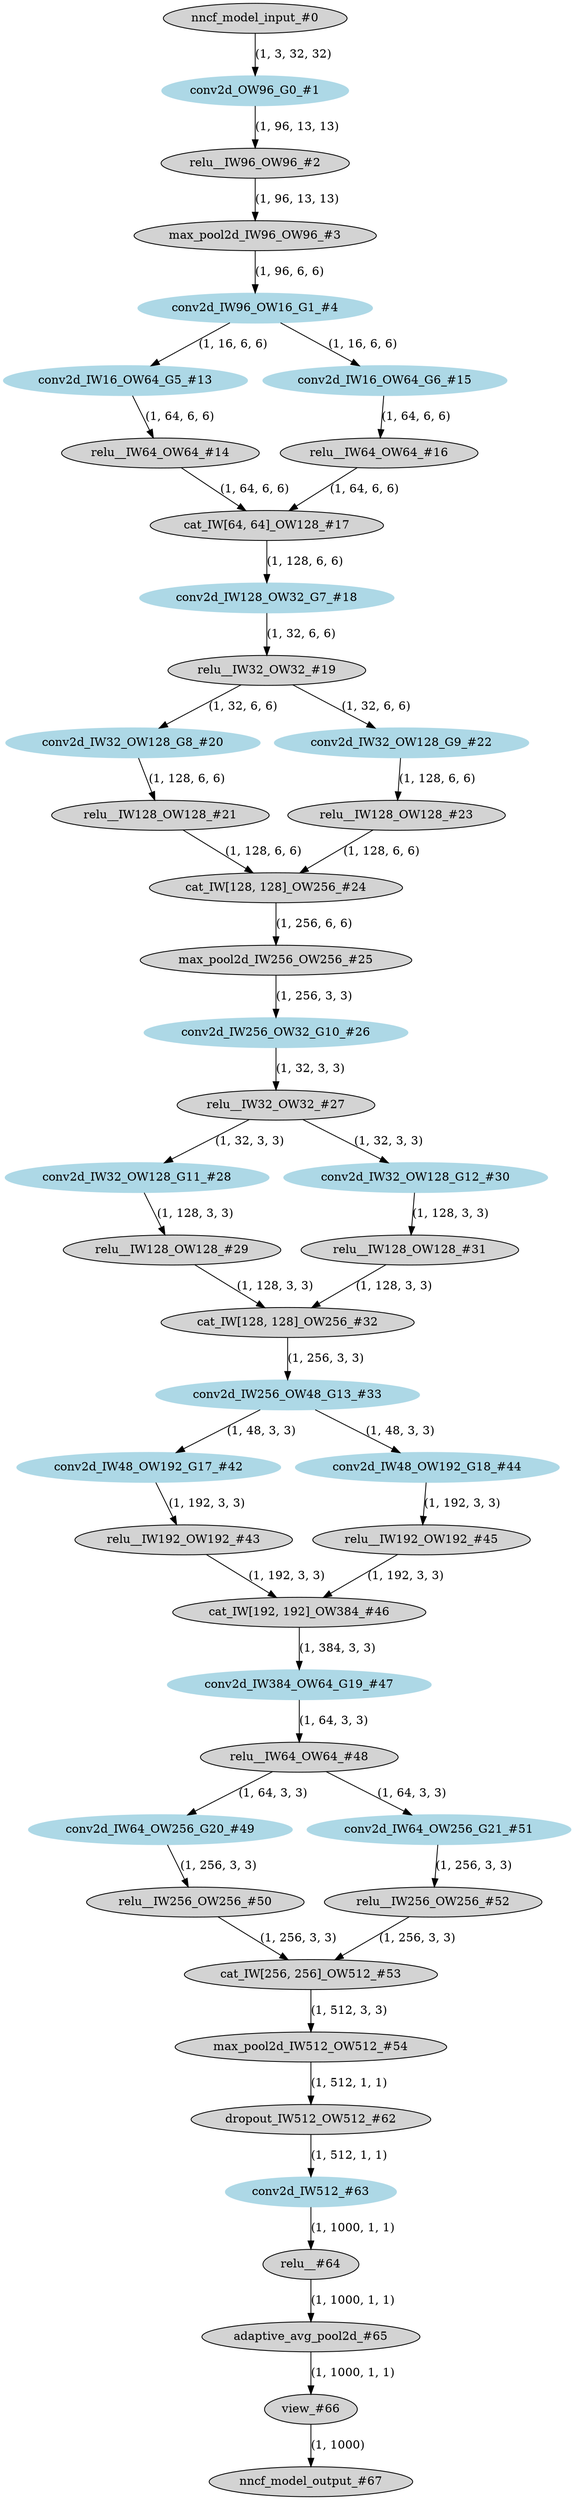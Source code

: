 strict digraph  {
"0 /nncf_model_input_0" [id=0, label="nncf_model_input_#0", style=filled, type=nncf_model_input];
"1 SqueezeNet/Sequential[features]/NNCFConv2d[0]/conv2d_0" [color=lightblue, id=1, label="conv2d_OW96_G0_#1", style=filled, type=conv2d];
"2 SqueezeNet/Sequential[features]/ReLU[1]/relu__0" [id=2, label="relu__IW96_OW96_#2", style=filled, type=relu_];
"3 SqueezeNet/Sequential[features]/MaxPool2d[2]/max_pool2d_0" [id=3, label="max_pool2d_IW96_OW96_#3", style=filled, type=max_pool2d];
"4 SqueezeNet/Sequential[features]/Fire[3]/NNCFConv2d[squeeze]/conv2d_0" [color=lightblue, id=4, label="conv2d_IW96_OW16_G1_#4", style=filled, type=conv2d];
"5 SqueezeNet/Sequential[features]/Fire[4]/NNCFConv2d[expand1x1]/conv2d_0" [color=lightblue, id=5, label="conv2d_IW16_OW64_G5_#13", style=filled, type=conv2d];
"6 SqueezeNet/Sequential[features]/Fire[4]/ReLU[expand1x1_activation]/relu__0" [id=6, label="relu__IW64_OW64_#14", style=filled, type=relu_];
"7 SqueezeNet/Sequential[features]/Fire[4]/NNCFConv2d[expand3x3]/conv2d_0" [color=lightblue, id=7, label="conv2d_IW16_OW64_G6_#15", style=filled, type=conv2d];
"8 SqueezeNet/Sequential[features]/Fire[4]/ReLU[expand3x3_activation]/relu__0" [id=8, label="relu__IW64_OW64_#16", style=filled, type=relu_];
"9 SqueezeNet/Sequential[features]/Fire[4]/cat_0" [id=9, label="cat_IW[64, 64]_OW128_#17", style=filled, type=cat];
"10 SqueezeNet/Sequential[features]/Fire[5]/NNCFConv2d[squeeze]/conv2d_0" [color=lightblue, id=10, label="conv2d_IW128_OW32_G7_#18", style=filled, type=conv2d];
"11 SqueezeNet/Sequential[features]/Fire[5]/ReLU[squeeze_activation]/relu__0" [id=11, label="relu__IW32_OW32_#19", style=filled, type=relu_];
"12 SqueezeNet/Sequential[features]/Fire[5]/NNCFConv2d[expand1x1]/conv2d_0" [color=lightblue, id=12, label="conv2d_IW32_OW128_G8_#20", style=filled, type=conv2d];
"13 SqueezeNet/Sequential[features]/Fire[5]/ReLU[expand1x1_activation]/relu__0" [id=13, label="relu__IW128_OW128_#21", style=filled, type=relu_];
"14 SqueezeNet/Sequential[features]/Fire[5]/NNCFConv2d[expand3x3]/conv2d_0" [color=lightblue, id=14, label="conv2d_IW32_OW128_G9_#22", style=filled, type=conv2d];
"15 SqueezeNet/Sequential[features]/Fire[5]/ReLU[expand3x3_activation]/relu__0" [id=15, label="relu__IW128_OW128_#23", style=filled, type=relu_];
"16 SqueezeNet/Sequential[features]/Fire[5]/cat_0" [id=16, label="cat_IW[128, 128]_OW256_#24", style=filled, type=cat];
"17 SqueezeNet/Sequential[features]/MaxPool2d[6]/max_pool2d_0" [id=17, label="max_pool2d_IW256_OW256_#25", style=filled, type=max_pool2d];
"18 SqueezeNet/Sequential[features]/Fire[7]/NNCFConv2d[squeeze]/conv2d_0" [color=lightblue, id=18, label="conv2d_IW256_OW32_G10_#26", style=filled, type=conv2d];
"19 SqueezeNet/Sequential[features]/Fire[7]/ReLU[squeeze_activation]/relu__0" [id=19, label="relu__IW32_OW32_#27", style=filled, type=relu_];
"20 SqueezeNet/Sequential[features]/Fire[7]/NNCFConv2d[expand1x1]/conv2d_0" [color=lightblue, id=20, label="conv2d_IW32_OW128_G11_#28", style=filled, type=conv2d];
"21 SqueezeNet/Sequential[features]/Fire[7]/ReLU[expand1x1_activation]/relu__0" [id=21, label="relu__IW128_OW128_#29", style=filled, type=relu_];
"22 SqueezeNet/Sequential[features]/Fire[7]/NNCFConv2d[expand3x3]/conv2d_0" [color=lightblue, id=22, label="conv2d_IW32_OW128_G12_#30", style=filled, type=conv2d];
"23 SqueezeNet/Sequential[features]/Fire[7]/ReLU[expand3x3_activation]/relu__0" [id=23, label="relu__IW128_OW128_#31", style=filled, type=relu_];
"24 SqueezeNet/Sequential[features]/Fire[7]/cat_0" [id=24, label="cat_IW[128, 128]_OW256_#32", style=filled, type=cat];
"25 SqueezeNet/Sequential[features]/Fire[8]/NNCFConv2d[squeeze]/conv2d_0" [color=lightblue, id=25, label="conv2d_IW256_OW48_G13_#33", style=filled, type=conv2d];
"26 SqueezeNet/Sequential[features]/Fire[9]/NNCFConv2d[expand1x1]/conv2d_0" [color=lightblue, id=26, label="conv2d_IW48_OW192_G17_#42", style=filled, type=conv2d];
"27 SqueezeNet/Sequential[features]/Fire[9]/ReLU[expand1x1_activation]/relu__0" [id=27, label="relu__IW192_OW192_#43", style=filled, type=relu_];
"28 SqueezeNet/Sequential[features]/Fire[9]/NNCFConv2d[expand3x3]/conv2d_0" [color=lightblue, id=28, label="conv2d_IW48_OW192_G18_#44", style=filled, type=conv2d];
"29 SqueezeNet/Sequential[features]/Fire[9]/ReLU[expand3x3_activation]/relu__0" [id=29, label="relu__IW192_OW192_#45", style=filled, type=relu_];
"30 SqueezeNet/Sequential[features]/Fire[9]/cat_0" [id=30, label="cat_IW[192, 192]_OW384_#46", style=filled, type=cat];
"31 SqueezeNet/Sequential[features]/Fire[10]/NNCFConv2d[squeeze]/conv2d_0" [color=lightblue, id=31, label="conv2d_IW384_OW64_G19_#47", style=filled, type=conv2d];
"32 SqueezeNet/Sequential[features]/Fire[10]/ReLU[squeeze_activation]/relu__0" [id=32, label="relu__IW64_OW64_#48", style=filled, type=relu_];
"33 SqueezeNet/Sequential[features]/Fire[10]/NNCFConv2d[expand1x1]/conv2d_0" [color=lightblue, id=33, label="conv2d_IW64_OW256_G20_#49", style=filled, type=conv2d];
"34 SqueezeNet/Sequential[features]/Fire[10]/ReLU[expand1x1_activation]/relu__0" [id=34, label="relu__IW256_OW256_#50", style=filled, type=relu_];
"35 SqueezeNet/Sequential[features]/Fire[10]/NNCFConv2d[expand3x3]/conv2d_0" [color=lightblue, id=35, label="conv2d_IW64_OW256_G21_#51", style=filled, type=conv2d];
"36 SqueezeNet/Sequential[features]/Fire[10]/ReLU[expand3x3_activation]/relu__0" [id=36, label="relu__IW256_OW256_#52", style=filled, type=relu_];
"37 SqueezeNet/Sequential[features]/Fire[10]/cat_0" [id=37, label="cat_IW[256, 256]_OW512_#53", style=filled, type=cat];
"38 SqueezeNet/Sequential[features]/MaxPool2d[11]/max_pool2d_0" [id=38, label="max_pool2d_IW512_OW512_#54", style=filled, type=max_pool2d];
"39 SqueezeNet/Sequential[classifier]/Dropout[0]/dropout_0" [id=39, label="dropout_IW512_OW512_#62", style=filled, type=dropout];
"40 SqueezeNet/Sequential[classifier]/NNCFConv2d[1]/conv2d_0" [color=lightblue, id=40, label="conv2d_IW512_#63", style=filled, type=conv2d];
"41 SqueezeNet/Sequential[classifier]/ReLU[2]/relu__0" [id=41, label="relu__#64", style=filled, type=relu_];
"42 SqueezeNet/Sequential[classifier]/AdaptiveAvgPool2d[3]/adaptive_avg_pool2d_0" [id=42, label="adaptive_avg_pool2d_#65", style=filled, type=adaptive_avg_pool2d];
"43 SqueezeNet/view_0" [id=43, label="view_#66", style=filled, type=view];
"44 /nncf_model_output_0" [id=44, label="nncf_model_output_#67", style=filled, type=nncf_model_output];
"0 /nncf_model_input_0" -> "1 SqueezeNet/Sequential[features]/NNCFConv2d[0]/conv2d_0"  [label="(1, 3, 32, 32)", style=solid];
"1 SqueezeNet/Sequential[features]/NNCFConv2d[0]/conv2d_0" -> "2 SqueezeNet/Sequential[features]/ReLU[1]/relu__0"  [label="(1, 96, 13, 13)", style=solid];
"2 SqueezeNet/Sequential[features]/ReLU[1]/relu__0" -> "3 SqueezeNet/Sequential[features]/MaxPool2d[2]/max_pool2d_0"  [label="(1, 96, 13, 13)", style=solid];
"3 SqueezeNet/Sequential[features]/MaxPool2d[2]/max_pool2d_0" -> "4 SqueezeNet/Sequential[features]/Fire[3]/NNCFConv2d[squeeze]/conv2d_0"  [label="(1, 96, 6, 6)", style=solid];
"4 SqueezeNet/Sequential[features]/Fire[3]/NNCFConv2d[squeeze]/conv2d_0" -> "5 SqueezeNet/Sequential[features]/Fire[4]/NNCFConv2d[expand1x1]/conv2d_0"  [label="(1, 16, 6, 6)", style=solid];
"4 SqueezeNet/Sequential[features]/Fire[3]/NNCFConv2d[squeeze]/conv2d_0" -> "7 SqueezeNet/Sequential[features]/Fire[4]/NNCFConv2d[expand3x3]/conv2d_0"  [label="(1, 16, 6, 6)", style=solid];
"5 SqueezeNet/Sequential[features]/Fire[4]/NNCFConv2d[expand1x1]/conv2d_0" -> "6 SqueezeNet/Sequential[features]/Fire[4]/ReLU[expand1x1_activation]/relu__0"  [label="(1, 64, 6, 6)", style=solid];
"6 SqueezeNet/Sequential[features]/Fire[4]/ReLU[expand1x1_activation]/relu__0" -> "9 SqueezeNet/Sequential[features]/Fire[4]/cat_0"  [label="(1, 64, 6, 6)", style=solid];
"7 SqueezeNet/Sequential[features]/Fire[4]/NNCFConv2d[expand3x3]/conv2d_0" -> "8 SqueezeNet/Sequential[features]/Fire[4]/ReLU[expand3x3_activation]/relu__0"  [label="(1, 64, 6, 6)", style=solid];
"8 SqueezeNet/Sequential[features]/Fire[4]/ReLU[expand3x3_activation]/relu__0" -> "9 SqueezeNet/Sequential[features]/Fire[4]/cat_0"  [label="(1, 64, 6, 6)", style=solid];
"9 SqueezeNet/Sequential[features]/Fire[4]/cat_0" -> "10 SqueezeNet/Sequential[features]/Fire[5]/NNCFConv2d[squeeze]/conv2d_0"  [label="(1, 128, 6, 6)", style=solid];
"10 SqueezeNet/Sequential[features]/Fire[5]/NNCFConv2d[squeeze]/conv2d_0" -> "11 SqueezeNet/Sequential[features]/Fire[5]/ReLU[squeeze_activation]/relu__0"  [label="(1, 32, 6, 6)", style=solid];
"11 SqueezeNet/Sequential[features]/Fire[5]/ReLU[squeeze_activation]/relu__0" -> "12 SqueezeNet/Sequential[features]/Fire[5]/NNCFConv2d[expand1x1]/conv2d_0"  [label="(1, 32, 6, 6)", style=solid];
"11 SqueezeNet/Sequential[features]/Fire[5]/ReLU[squeeze_activation]/relu__0" -> "14 SqueezeNet/Sequential[features]/Fire[5]/NNCFConv2d[expand3x3]/conv2d_0"  [label="(1, 32, 6, 6)", style=solid];
"12 SqueezeNet/Sequential[features]/Fire[5]/NNCFConv2d[expand1x1]/conv2d_0" -> "13 SqueezeNet/Sequential[features]/Fire[5]/ReLU[expand1x1_activation]/relu__0"  [label="(1, 128, 6, 6)", style=solid];
"13 SqueezeNet/Sequential[features]/Fire[5]/ReLU[expand1x1_activation]/relu__0" -> "16 SqueezeNet/Sequential[features]/Fire[5]/cat_0"  [label="(1, 128, 6, 6)", style=solid];
"14 SqueezeNet/Sequential[features]/Fire[5]/NNCFConv2d[expand3x3]/conv2d_0" -> "15 SqueezeNet/Sequential[features]/Fire[5]/ReLU[expand3x3_activation]/relu__0"  [label="(1, 128, 6, 6)", style=solid];
"15 SqueezeNet/Sequential[features]/Fire[5]/ReLU[expand3x3_activation]/relu__0" -> "16 SqueezeNet/Sequential[features]/Fire[5]/cat_0"  [label="(1, 128, 6, 6)", style=solid];
"16 SqueezeNet/Sequential[features]/Fire[5]/cat_0" -> "17 SqueezeNet/Sequential[features]/MaxPool2d[6]/max_pool2d_0"  [label="(1, 256, 6, 6)", style=solid];
"17 SqueezeNet/Sequential[features]/MaxPool2d[6]/max_pool2d_0" -> "18 SqueezeNet/Sequential[features]/Fire[7]/NNCFConv2d[squeeze]/conv2d_0"  [label="(1, 256, 3, 3)", style=solid];
"18 SqueezeNet/Sequential[features]/Fire[7]/NNCFConv2d[squeeze]/conv2d_0" -> "19 SqueezeNet/Sequential[features]/Fire[7]/ReLU[squeeze_activation]/relu__0"  [label="(1, 32, 3, 3)", style=solid];
"19 SqueezeNet/Sequential[features]/Fire[7]/ReLU[squeeze_activation]/relu__0" -> "20 SqueezeNet/Sequential[features]/Fire[7]/NNCFConv2d[expand1x1]/conv2d_0"  [label="(1, 32, 3, 3)", style=solid];
"19 SqueezeNet/Sequential[features]/Fire[7]/ReLU[squeeze_activation]/relu__0" -> "22 SqueezeNet/Sequential[features]/Fire[7]/NNCFConv2d[expand3x3]/conv2d_0"  [label="(1, 32, 3, 3)", style=solid];
"20 SqueezeNet/Sequential[features]/Fire[7]/NNCFConv2d[expand1x1]/conv2d_0" -> "21 SqueezeNet/Sequential[features]/Fire[7]/ReLU[expand1x1_activation]/relu__0"  [label="(1, 128, 3, 3)", style=solid];
"21 SqueezeNet/Sequential[features]/Fire[7]/ReLU[expand1x1_activation]/relu__0" -> "24 SqueezeNet/Sequential[features]/Fire[7]/cat_0"  [label="(1, 128, 3, 3)", style=solid];
"22 SqueezeNet/Sequential[features]/Fire[7]/NNCFConv2d[expand3x3]/conv2d_0" -> "23 SqueezeNet/Sequential[features]/Fire[7]/ReLU[expand3x3_activation]/relu__0"  [label="(1, 128, 3, 3)", style=solid];
"23 SqueezeNet/Sequential[features]/Fire[7]/ReLU[expand3x3_activation]/relu__0" -> "24 SqueezeNet/Sequential[features]/Fire[7]/cat_0"  [label="(1, 128, 3, 3)", style=solid];
"24 SqueezeNet/Sequential[features]/Fire[7]/cat_0" -> "25 SqueezeNet/Sequential[features]/Fire[8]/NNCFConv2d[squeeze]/conv2d_0"  [label="(1, 256, 3, 3)", style=solid];
"25 SqueezeNet/Sequential[features]/Fire[8]/NNCFConv2d[squeeze]/conv2d_0" -> "26 SqueezeNet/Sequential[features]/Fire[9]/NNCFConv2d[expand1x1]/conv2d_0"  [label="(1, 48, 3, 3)", style=solid];
"25 SqueezeNet/Sequential[features]/Fire[8]/NNCFConv2d[squeeze]/conv2d_0" -> "28 SqueezeNet/Sequential[features]/Fire[9]/NNCFConv2d[expand3x3]/conv2d_0"  [label="(1, 48, 3, 3)", style=solid];
"26 SqueezeNet/Sequential[features]/Fire[9]/NNCFConv2d[expand1x1]/conv2d_0" -> "27 SqueezeNet/Sequential[features]/Fire[9]/ReLU[expand1x1_activation]/relu__0"  [label="(1, 192, 3, 3)", style=solid];
"27 SqueezeNet/Sequential[features]/Fire[9]/ReLU[expand1x1_activation]/relu__0" -> "30 SqueezeNet/Sequential[features]/Fire[9]/cat_0"  [label="(1, 192, 3, 3)", style=solid];
"28 SqueezeNet/Sequential[features]/Fire[9]/NNCFConv2d[expand3x3]/conv2d_0" -> "29 SqueezeNet/Sequential[features]/Fire[9]/ReLU[expand3x3_activation]/relu__0"  [label="(1, 192, 3, 3)", style=solid];
"29 SqueezeNet/Sequential[features]/Fire[9]/ReLU[expand3x3_activation]/relu__0" -> "30 SqueezeNet/Sequential[features]/Fire[9]/cat_0"  [label="(1, 192, 3, 3)", style=solid];
"30 SqueezeNet/Sequential[features]/Fire[9]/cat_0" -> "31 SqueezeNet/Sequential[features]/Fire[10]/NNCFConv2d[squeeze]/conv2d_0"  [label="(1, 384, 3, 3)", style=solid];
"31 SqueezeNet/Sequential[features]/Fire[10]/NNCFConv2d[squeeze]/conv2d_0" -> "32 SqueezeNet/Sequential[features]/Fire[10]/ReLU[squeeze_activation]/relu__0"  [label="(1, 64, 3, 3)", style=solid];
"32 SqueezeNet/Sequential[features]/Fire[10]/ReLU[squeeze_activation]/relu__0" -> "33 SqueezeNet/Sequential[features]/Fire[10]/NNCFConv2d[expand1x1]/conv2d_0"  [label="(1, 64, 3, 3)", style=solid];
"32 SqueezeNet/Sequential[features]/Fire[10]/ReLU[squeeze_activation]/relu__0" -> "35 SqueezeNet/Sequential[features]/Fire[10]/NNCFConv2d[expand3x3]/conv2d_0"  [label="(1, 64, 3, 3)", style=solid];
"33 SqueezeNet/Sequential[features]/Fire[10]/NNCFConv2d[expand1x1]/conv2d_0" -> "34 SqueezeNet/Sequential[features]/Fire[10]/ReLU[expand1x1_activation]/relu__0"  [label="(1, 256, 3, 3)", style=solid];
"34 SqueezeNet/Sequential[features]/Fire[10]/ReLU[expand1x1_activation]/relu__0" -> "37 SqueezeNet/Sequential[features]/Fire[10]/cat_0"  [label="(1, 256, 3, 3)", style=solid];
"35 SqueezeNet/Sequential[features]/Fire[10]/NNCFConv2d[expand3x3]/conv2d_0" -> "36 SqueezeNet/Sequential[features]/Fire[10]/ReLU[expand3x3_activation]/relu__0"  [label="(1, 256, 3, 3)", style=solid];
"36 SqueezeNet/Sequential[features]/Fire[10]/ReLU[expand3x3_activation]/relu__0" -> "37 SqueezeNet/Sequential[features]/Fire[10]/cat_0"  [label="(1, 256, 3, 3)", style=solid];
"37 SqueezeNet/Sequential[features]/Fire[10]/cat_0" -> "38 SqueezeNet/Sequential[features]/MaxPool2d[11]/max_pool2d_0"  [label="(1, 512, 3, 3)", style=solid];
"38 SqueezeNet/Sequential[features]/MaxPool2d[11]/max_pool2d_0" -> "39 SqueezeNet/Sequential[classifier]/Dropout[0]/dropout_0"  [label="(1, 512, 1, 1)", style=solid];
"39 SqueezeNet/Sequential[classifier]/Dropout[0]/dropout_0" -> "40 SqueezeNet/Sequential[classifier]/NNCFConv2d[1]/conv2d_0"  [label="(1, 512, 1, 1)", style=solid];
"40 SqueezeNet/Sequential[classifier]/NNCFConv2d[1]/conv2d_0" -> "41 SqueezeNet/Sequential[classifier]/ReLU[2]/relu__0"  [label="(1, 1000, 1, 1)", style=solid];
"41 SqueezeNet/Sequential[classifier]/ReLU[2]/relu__0" -> "42 SqueezeNet/Sequential[classifier]/AdaptiveAvgPool2d[3]/adaptive_avg_pool2d_0"  [label="(1, 1000, 1, 1)", style=solid];
"42 SqueezeNet/Sequential[classifier]/AdaptiveAvgPool2d[3]/adaptive_avg_pool2d_0" -> "43 SqueezeNet/view_0"  [label="(1, 1000, 1, 1)", style=solid];
"43 SqueezeNet/view_0" -> "44 /nncf_model_output_0"  [label="(1, 1000)", style=solid];
}
